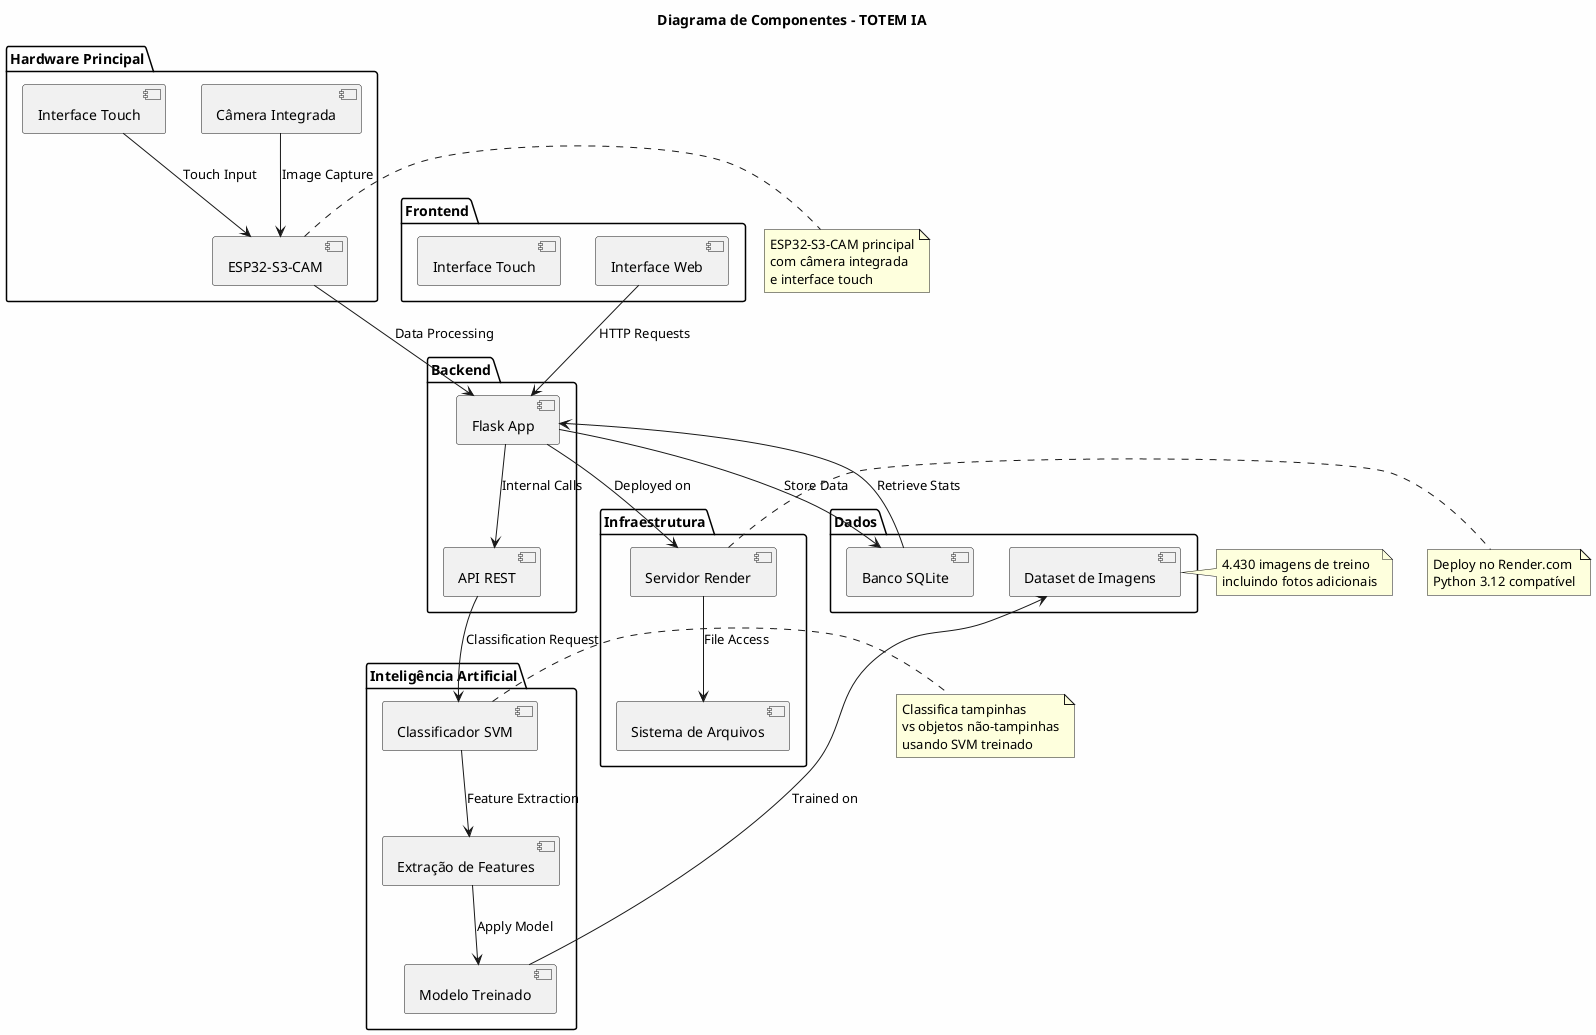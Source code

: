 @startuml Component_Diagram
title Diagrama de Componentes - TOTEM IA
skinparam backgroundColor #FEFEFE

package "Frontend" {
    [Interface Web] as WebUI
    [Interface Touch] as TouchUI
}

package "Backend" {
    [Flask App] as Flask
    [API REST] as API
}

package "Inteligência Artificial" {
    [Classificador SVM] as SVM
    [Extração de Features] as Features
    [Modelo Treinado] as Model
}

package "Dados" {
    [Dataset de Imagens] as Dataset
    [Banco SQLite] as DB
}

package "Hardware Principal" {
    [ESP32-S3-CAM] as ESP32
    [Câmera Integrada] as Camera
    [Interface Touch] as Touch
}

package "Infraestrutura" {
    [Servidor Render] as Render
    [Sistema de Arquivos] as Storage
}

WebUI --> Flask : HTTP Requests
Touch --> ESP32 : Touch Input
ESP32 --> Flask : Data Processing
Camera --> ESP32 : Image Capture
Flask --> API : Internal Calls
API --> SVM : Classification Request
SVM --> Features : Feature Extraction
Features --> Model : Apply Model
Model --> Dataset : Trained on
Flask --> DB : Store Data
DB --> Flask : Retrieve Stats
Flask --> Render : Deployed on
Render --> Storage : File Access

note right of SVM
    Classifica tampinhas
    vs objetos não-tampinhas
    usando SVM treinado
end note

note right of ESP32
    ESP32-S3-CAM principal
    com câmera integrada
    e interface touch
end note

note right of Dataset
    4.430 imagens de treino
    incluindo fotos adicionais
end note

note right of Render
    Deploy no Render.com
    Python 3.12 compatível
end note

@enduml